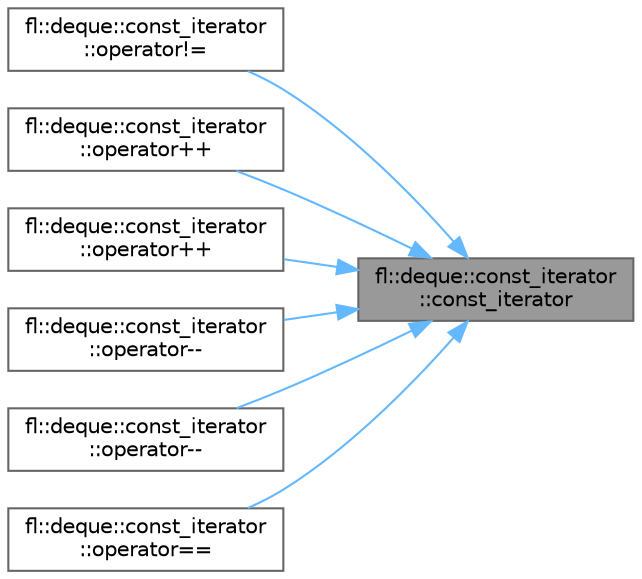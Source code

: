 digraph "fl::deque::const_iterator::const_iterator"
{
 // INTERACTIVE_SVG=YES
 // LATEX_PDF_SIZE
  bgcolor="transparent";
  edge [fontname=Helvetica,fontsize=10,labelfontname=Helvetica,labelfontsize=10];
  node [fontname=Helvetica,fontsize=10,shape=box,height=0.2,width=0.4];
  rankdir="RL";
  Node1 [id="Node000001",label="fl::deque::const_iterator\l::const_iterator",height=0.2,width=0.4,color="gray40", fillcolor="grey60", style="filled", fontcolor="black",tooltip=" "];
  Node1 -> Node2 [id="edge1_Node000001_Node000002",dir="back",color="steelblue1",style="solid",tooltip=" "];
  Node2 [id="Node000002",label="fl::deque::const_iterator\l::operator!=",height=0.2,width=0.4,color="grey40", fillcolor="white", style="filled",URL="$d0/d88/classfl_1_1deque_1_1const__iterator_a214daf64b67bb8ceb1da45eac92bb663.html#a214daf64b67bb8ceb1da45eac92bb663",tooltip=" "];
  Node1 -> Node3 [id="edge2_Node000001_Node000003",dir="back",color="steelblue1",style="solid",tooltip=" "];
  Node3 [id="Node000003",label="fl::deque::const_iterator\l::operator++",height=0.2,width=0.4,color="grey40", fillcolor="white", style="filled",URL="$d0/d88/classfl_1_1deque_1_1const__iterator_a91a32117f1f88033b6a7b2dc47f6990a.html#a91a32117f1f88033b6a7b2dc47f6990a",tooltip=" "];
  Node1 -> Node4 [id="edge3_Node000001_Node000004",dir="back",color="steelblue1",style="solid",tooltip=" "];
  Node4 [id="Node000004",label="fl::deque::const_iterator\l::operator++",height=0.2,width=0.4,color="grey40", fillcolor="white", style="filled",URL="$d0/d88/classfl_1_1deque_1_1const__iterator_ab40be3f7e793f271fc50a210c618e54b.html#ab40be3f7e793f271fc50a210c618e54b",tooltip=" "];
  Node1 -> Node5 [id="edge4_Node000001_Node000005",dir="back",color="steelblue1",style="solid",tooltip=" "];
  Node5 [id="Node000005",label="fl::deque::const_iterator\l::operator--",height=0.2,width=0.4,color="grey40", fillcolor="white", style="filled",URL="$d0/d88/classfl_1_1deque_1_1const__iterator_a594a7870c18ac8f6f31655e0cb222724.html#a594a7870c18ac8f6f31655e0cb222724",tooltip=" "];
  Node1 -> Node6 [id="edge5_Node000001_Node000006",dir="back",color="steelblue1",style="solid",tooltip=" "];
  Node6 [id="Node000006",label="fl::deque::const_iterator\l::operator--",height=0.2,width=0.4,color="grey40", fillcolor="white", style="filled",URL="$d0/d88/classfl_1_1deque_1_1const__iterator_a7397162a74524f026ea90a2be0a37972.html#a7397162a74524f026ea90a2be0a37972",tooltip=" "];
  Node1 -> Node7 [id="edge6_Node000001_Node000007",dir="back",color="steelblue1",style="solid",tooltip=" "];
  Node7 [id="Node000007",label="fl::deque::const_iterator\l::operator==",height=0.2,width=0.4,color="grey40", fillcolor="white", style="filled",URL="$d0/d88/classfl_1_1deque_1_1const__iterator_a0f553f95d6e7ce6a51ee2195b42eb02b.html#a0f553f95d6e7ce6a51ee2195b42eb02b",tooltip=" "];
}
